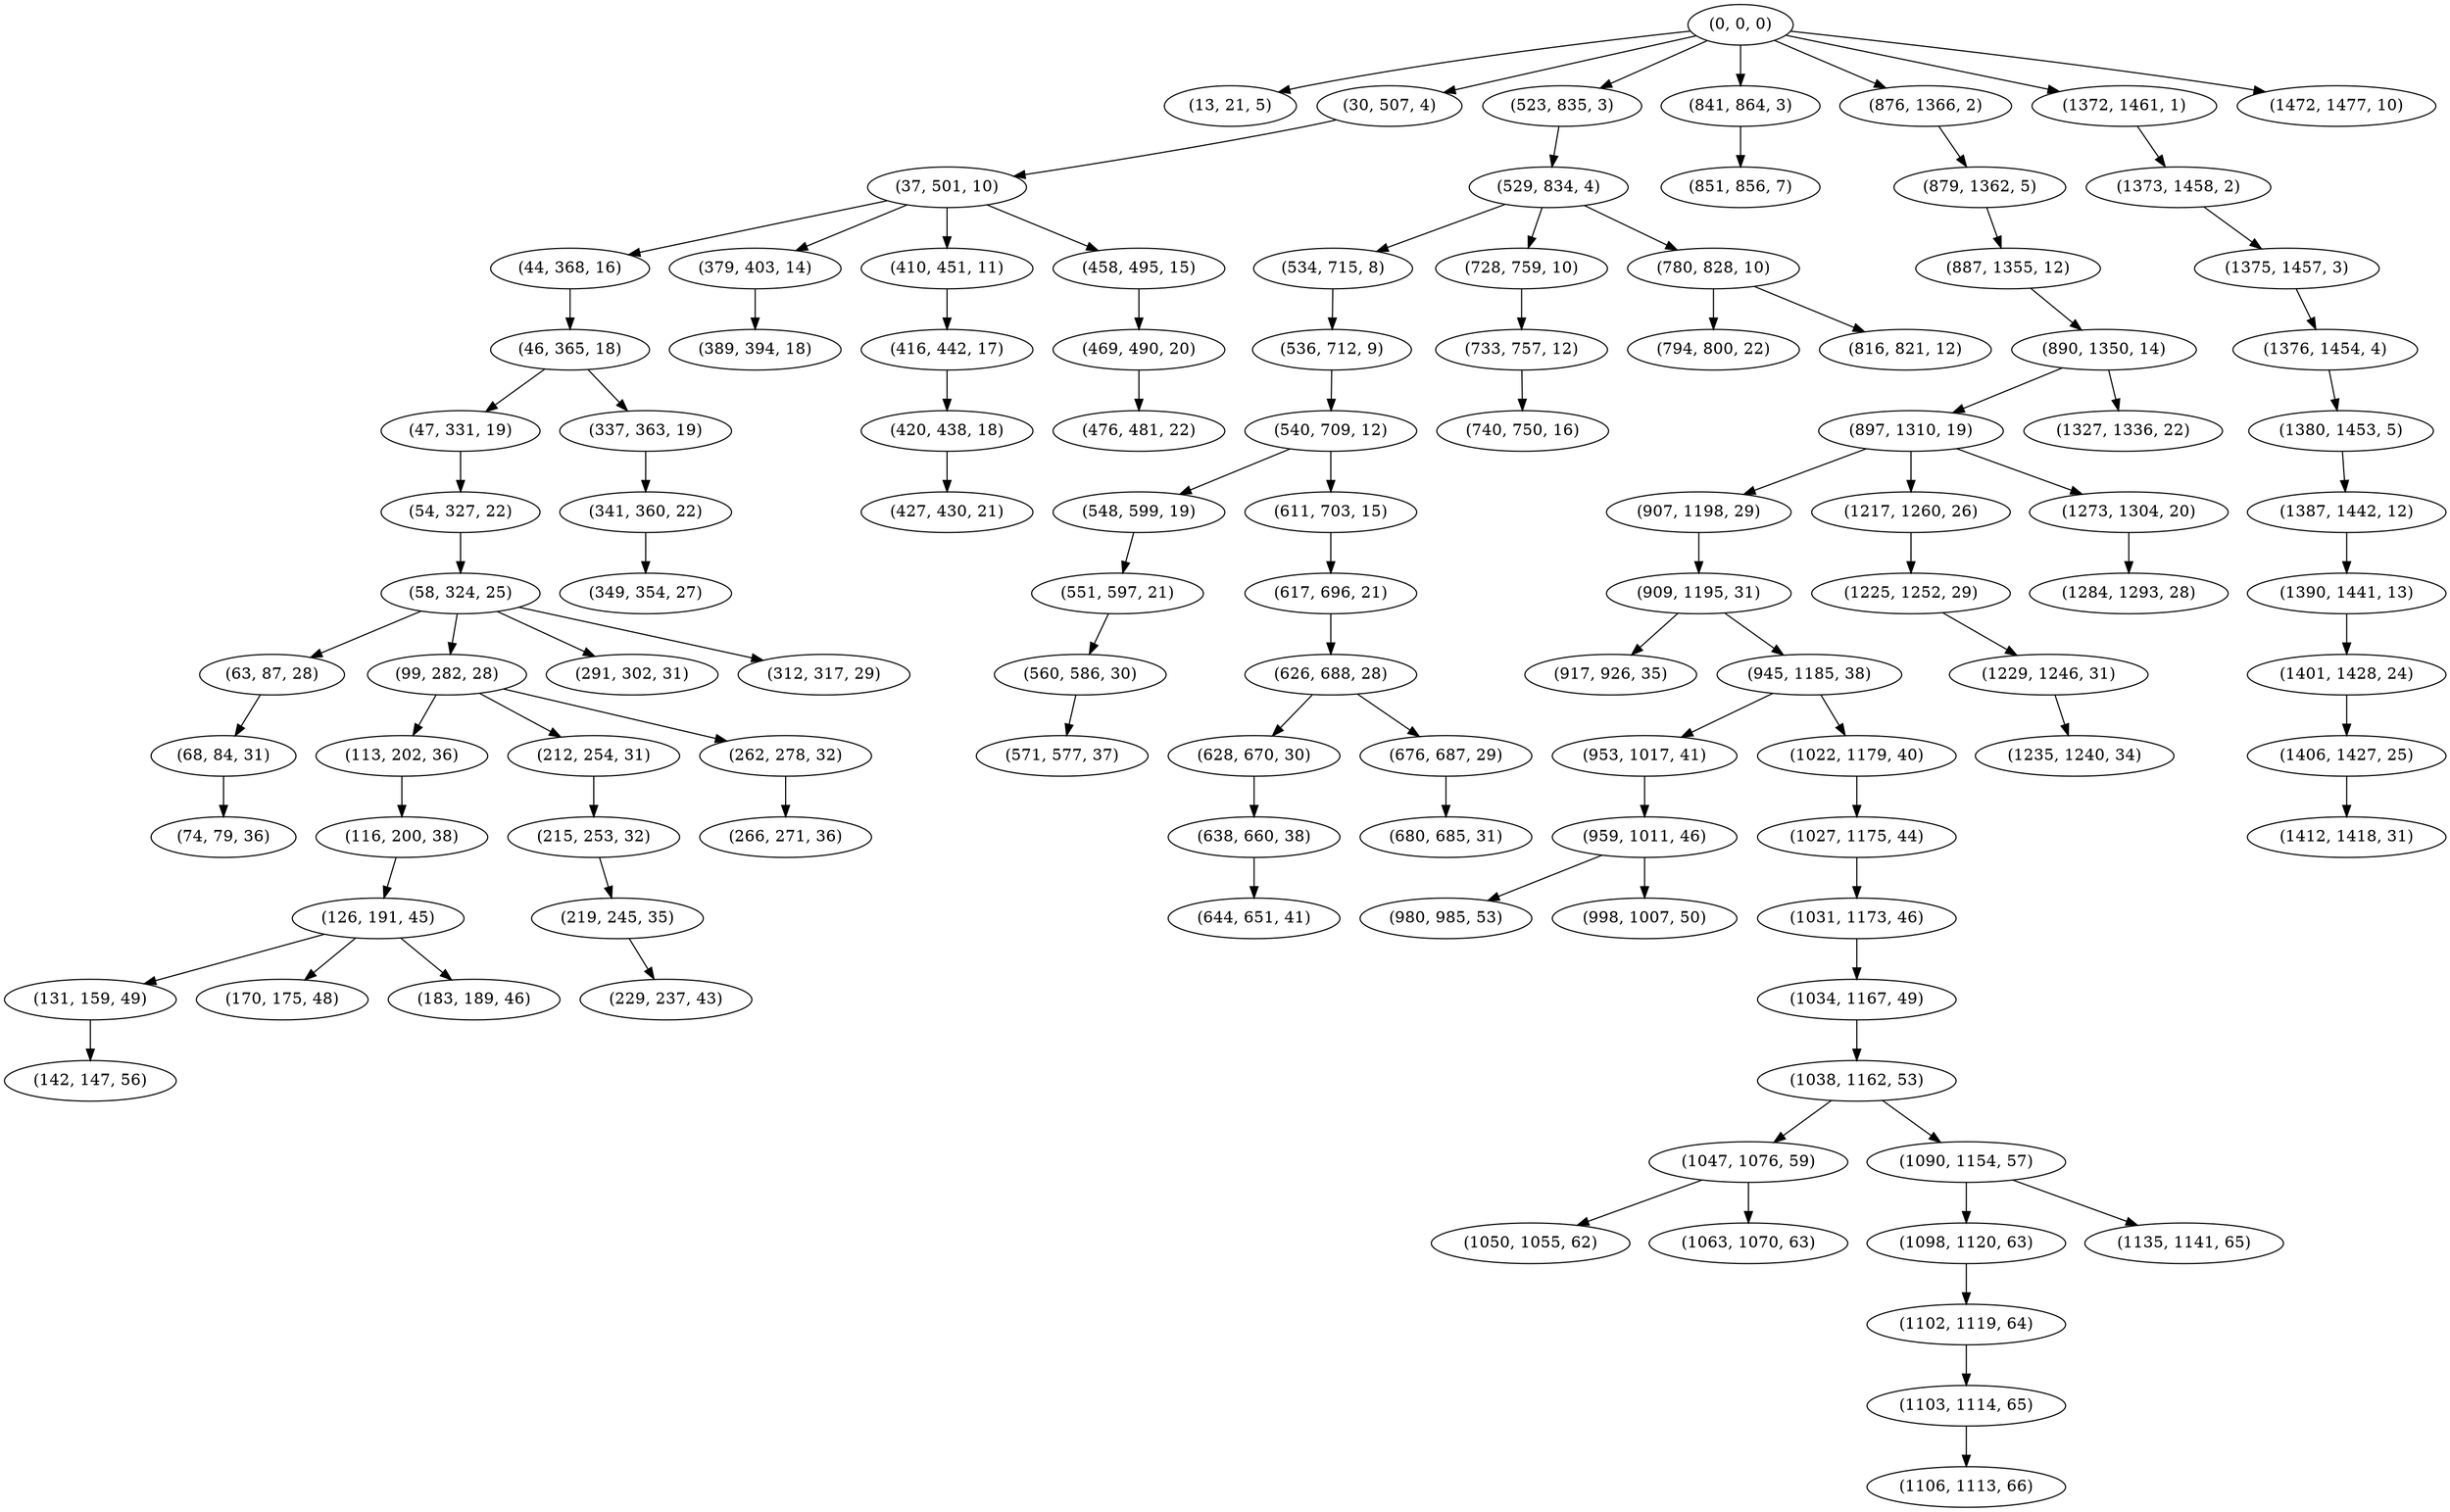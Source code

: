 digraph tree {
    "(0, 0, 0)";
    "(13, 21, 5)";
    "(30, 507, 4)";
    "(37, 501, 10)";
    "(44, 368, 16)";
    "(46, 365, 18)";
    "(47, 331, 19)";
    "(54, 327, 22)";
    "(58, 324, 25)";
    "(63, 87, 28)";
    "(68, 84, 31)";
    "(74, 79, 36)";
    "(99, 282, 28)";
    "(113, 202, 36)";
    "(116, 200, 38)";
    "(126, 191, 45)";
    "(131, 159, 49)";
    "(142, 147, 56)";
    "(170, 175, 48)";
    "(183, 189, 46)";
    "(212, 254, 31)";
    "(215, 253, 32)";
    "(219, 245, 35)";
    "(229, 237, 43)";
    "(262, 278, 32)";
    "(266, 271, 36)";
    "(291, 302, 31)";
    "(312, 317, 29)";
    "(337, 363, 19)";
    "(341, 360, 22)";
    "(349, 354, 27)";
    "(379, 403, 14)";
    "(389, 394, 18)";
    "(410, 451, 11)";
    "(416, 442, 17)";
    "(420, 438, 18)";
    "(427, 430, 21)";
    "(458, 495, 15)";
    "(469, 490, 20)";
    "(476, 481, 22)";
    "(523, 835, 3)";
    "(529, 834, 4)";
    "(534, 715, 8)";
    "(536, 712, 9)";
    "(540, 709, 12)";
    "(548, 599, 19)";
    "(551, 597, 21)";
    "(560, 586, 30)";
    "(571, 577, 37)";
    "(611, 703, 15)";
    "(617, 696, 21)";
    "(626, 688, 28)";
    "(628, 670, 30)";
    "(638, 660, 38)";
    "(644, 651, 41)";
    "(676, 687, 29)";
    "(680, 685, 31)";
    "(728, 759, 10)";
    "(733, 757, 12)";
    "(740, 750, 16)";
    "(780, 828, 10)";
    "(794, 800, 22)";
    "(816, 821, 12)";
    "(841, 864, 3)";
    "(851, 856, 7)";
    "(876, 1366, 2)";
    "(879, 1362, 5)";
    "(887, 1355, 12)";
    "(890, 1350, 14)";
    "(897, 1310, 19)";
    "(907, 1198, 29)";
    "(909, 1195, 31)";
    "(917, 926, 35)";
    "(945, 1185, 38)";
    "(953, 1017, 41)";
    "(959, 1011, 46)";
    "(980, 985, 53)";
    "(998, 1007, 50)";
    "(1022, 1179, 40)";
    "(1027, 1175, 44)";
    "(1031, 1173, 46)";
    "(1034, 1167, 49)";
    "(1038, 1162, 53)";
    "(1047, 1076, 59)";
    "(1050, 1055, 62)";
    "(1063, 1070, 63)";
    "(1090, 1154, 57)";
    "(1098, 1120, 63)";
    "(1102, 1119, 64)";
    "(1103, 1114, 65)";
    "(1106, 1113, 66)";
    "(1135, 1141, 65)";
    "(1217, 1260, 26)";
    "(1225, 1252, 29)";
    "(1229, 1246, 31)";
    "(1235, 1240, 34)";
    "(1273, 1304, 20)";
    "(1284, 1293, 28)";
    "(1327, 1336, 22)";
    "(1372, 1461, 1)";
    "(1373, 1458, 2)";
    "(1375, 1457, 3)";
    "(1376, 1454, 4)";
    "(1380, 1453, 5)";
    "(1387, 1442, 12)";
    "(1390, 1441, 13)";
    "(1401, 1428, 24)";
    "(1406, 1427, 25)";
    "(1412, 1418, 31)";
    "(1472, 1477, 10)";
    "(0, 0, 0)" -> "(13, 21, 5)";
    "(0, 0, 0)" -> "(30, 507, 4)";
    "(0, 0, 0)" -> "(523, 835, 3)";
    "(0, 0, 0)" -> "(841, 864, 3)";
    "(0, 0, 0)" -> "(876, 1366, 2)";
    "(0, 0, 0)" -> "(1372, 1461, 1)";
    "(0, 0, 0)" -> "(1472, 1477, 10)";
    "(30, 507, 4)" -> "(37, 501, 10)";
    "(37, 501, 10)" -> "(44, 368, 16)";
    "(37, 501, 10)" -> "(379, 403, 14)";
    "(37, 501, 10)" -> "(410, 451, 11)";
    "(37, 501, 10)" -> "(458, 495, 15)";
    "(44, 368, 16)" -> "(46, 365, 18)";
    "(46, 365, 18)" -> "(47, 331, 19)";
    "(46, 365, 18)" -> "(337, 363, 19)";
    "(47, 331, 19)" -> "(54, 327, 22)";
    "(54, 327, 22)" -> "(58, 324, 25)";
    "(58, 324, 25)" -> "(63, 87, 28)";
    "(58, 324, 25)" -> "(99, 282, 28)";
    "(58, 324, 25)" -> "(291, 302, 31)";
    "(58, 324, 25)" -> "(312, 317, 29)";
    "(63, 87, 28)" -> "(68, 84, 31)";
    "(68, 84, 31)" -> "(74, 79, 36)";
    "(99, 282, 28)" -> "(113, 202, 36)";
    "(99, 282, 28)" -> "(212, 254, 31)";
    "(99, 282, 28)" -> "(262, 278, 32)";
    "(113, 202, 36)" -> "(116, 200, 38)";
    "(116, 200, 38)" -> "(126, 191, 45)";
    "(126, 191, 45)" -> "(131, 159, 49)";
    "(126, 191, 45)" -> "(170, 175, 48)";
    "(126, 191, 45)" -> "(183, 189, 46)";
    "(131, 159, 49)" -> "(142, 147, 56)";
    "(212, 254, 31)" -> "(215, 253, 32)";
    "(215, 253, 32)" -> "(219, 245, 35)";
    "(219, 245, 35)" -> "(229, 237, 43)";
    "(262, 278, 32)" -> "(266, 271, 36)";
    "(337, 363, 19)" -> "(341, 360, 22)";
    "(341, 360, 22)" -> "(349, 354, 27)";
    "(379, 403, 14)" -> "(389, 394, 18)";
    "(410, 451, 11)" -> "(416, 442, 17)";
    "(416, 442, 17)" -> "(420, 438, 18)";
    "(420, 438, 18)" -> "(427, 430, 21)";
    "(458, 495, 15)" -> "(469, 490, 20)";
    "(469, 490, 20)" -> "(476, 481, 22)";
    "(523, 835, 3)" -> "(529, 834, 4)";
    "(529, 834, 4)" -> "(534, 715, 8)";
    "(529, 834, 4)" -> "(728, 759, 10)";
    "(529, 834, 4)" -> "(780, 828, 10)";
    "(534, 715, 8)" -> "(536, 712, 9)";
    "(536, 712, 9)" -> "(540, 709, 12)";
    "(540, 709, 12)" -> "(548, 599, 19)";
    "(540, 709, 12)" -> "(611, 703, 15)";
    "(548, 599, 19)" -> "(551, 597, 21)";
    "(551, 597, 21)" -> "(560, 586, 30)";
    "(560, 586, 30)" -> "(571, 577, 37)";
    "(611, 703, 15)" -> "(617, 696, 21)";
    "(617, 696, 21)" -> "(626, 688, 28)";
    "(626, 688, 28)" -> "(628, 670, 30)";
    "(626, 688, 28)" -> "(676, 687, 29)";
    "(628, 670, 30)" -> "(638, 660, 38)";
    "(638, 660, 38)" -> "(644, 651, 41)";
    "(676, 687, 29)" -> "(680, 685, 31)";
    "(728, 759, 10)" -> "(733, 757, 12)";
    "(733, 757, 12)" -> "(740, 750, 16)";
    "(780, 828, 10)" -> "(794, 800, 22)";
    "(780, 828, 10)" -> "(816, 821, 12)";
    "(841, 864, 3)" -> "(851, 856, 7)";
    "(876, 1366, 2)" -> "(879, 1362, 5)";
    "(879, 1362, 5)" -> "(887, 1355, 12)";
    "(887, 1355, 12)" -> "(890, 1350, 14)";
    "(890, 1350, 14)" -> "(897, 1310, 19)";
    "(890, 1350, 14)" -> "(1327, 1336, 22)";
    "(897, 1310, 19)" -> "(907, 1198, 29)";
    "(897, 1310, 19)" -> "(1217, 1260, 26)";
    "(897, 1310, 19)" -> "(1273, 1304, 20)";
    "(907, 1198, 29)" -> "(909, 1195, 31)";
    "(909, 1195, 31)" -> "(917, 926, 35)";
    "(909, 1195, 31)" -> "(945, 1185, 38)";
    "(945, 1185, 38)" -> "(953, 1017, 41)";
    "(945, 1185, 38)" -> "(1022, 1179, 40)";
    "(953, 1017, 41)" -> "(959, 1011, 46)";
    "(959, 1011, 46)" -> "(980, 985, 53)";
    "(959, 1011, 46)" -> "(998, 1007, 50)";
    "(1022, 1179, 40)" -> "(1027, 1175, 44)";
    "(1027, 1175, 44)" -> "(1031, 1173, 46)";
    "(1031, 1173, 46)" -> "(1034, 1167, 49)";
    "(1034, 1167, 49)" -> "(1038, 1162, 53)";
    "(1038, 1162, 53)" -> "(1047, 1076, 59)";
    "(1038, 1162, 53)" -> "(1090, 1154, 57)";
    "(1047, 1076, 59)" -> "(1050, 1055, 62)";
    "(1047, 1076, 59)" -> "(1063, 1070, 63)";
    "(1090, 1154, 57)" -> "(1098, 1120, 63)";
    "(1090, 1154, 57)" -> "(1135, 1141, 65)";
    "(1098, 1120, 63)" -> "(1102, 1119, 64)";
    "(1102, 1119, 64)" -> "(1103, 1114, 65)";
    "(1103, 1114, 65)" -> "(1106, 1113, 66)";
    "(1217, 1260, 26)" -> "(1225, 1252, 29)";
    "(1225, 1252, 29)" -> "(1229, 1246, 31)";
    "(1229, 1246, 31)" -> "(1235, 1240, 34)";
    "(1273, 1304, 20)" -> "(1284, 1293, 28)";
    "(1372, 1461, 1)" -> "(1373, 1458, 2)";
    "(1373, 1458, 2)" -> "(1375, 1457, 3)";
    "(1375, 1457, 3)" -> "(1376, 1454, 4)";
    "(1376, 1454, 4)" -> "(1380, 1453, 5)";
    "(1380, 1453, 5)" -> "(1387, 1442, 12)";
    "(1387, 1442, 12)" -> "(1390, 1441, 13)";
    "(1390, 1441, 13)" -> "(1401, 1428, 24)";
    "(1401, 1428, 24)" -> "(1406, 1427, 25)";
    "(1406, 1427, 25)" -> "(1412, 1418, 31)";
}
